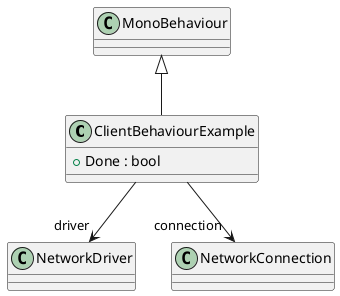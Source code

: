 @startuml
class ClientBehaviourExample {
    + Done : bool
}
MonoBehaviour <|-- ClientBehaviourExample
ClientBehaviourExample --> "driver" NetworkDriver
ClientBehaviourExample --> "connection" NetworkConnection
@enduml
